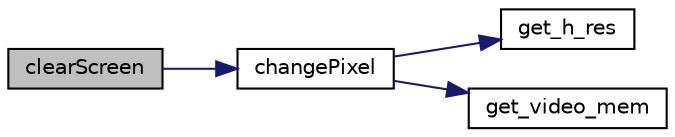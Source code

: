 digraph "clearScreen"
{
 // INTERACTIVE_SVG=YES
 // LATEX_PDF_SIZE
  bgcolor="transparent";
  edge [fontname="Helvetica",fontsize="10",labelfontname="Helvetica",labelfontsize="10"];
  node [fontname="Helvetica",fontsize="10",shape=record];
  rankdir="LR";
  Node3 [label="clearScreen",height=0.2,width=0.4,color="black", fillcolor="grey75", style="filled", fontcolor="black",tooltip="clear the whole screen"];
  Node3 -> Node4 [color="midnightblue",fontsize="10",style="solid",fontname="Helvetica"];
  Node4 [label="changePixel",height=0.2,width=0.4,color="black",URL="$group__video.html#gaad3b8372cfabe442562c9c5d6e4db348",tooltip="set pixel color to a position on the screen"];
  Node4 -> Node5 [color="midnightblue",fontsize="10",style="solid",fontname="Helvetica"];
  Node5 [label="get_h_res",height=0.2,width=0.4,color="black",URL="$group__video.html#ga3456b8539e4326dd13cbfc4f81b609f1",tooltip=" "];
  Node4 -> Node6 [color="midnightblue",fontsize="10",style="solid",fontname="Helvetica"];
  Node6 [label="get_video_mem",height=0.2,width=0.4,color="black",URL="$group__video.html#ga1d04069f4e8b1556a7a1ed2cd95bfdea",tooltip=" "];
}
